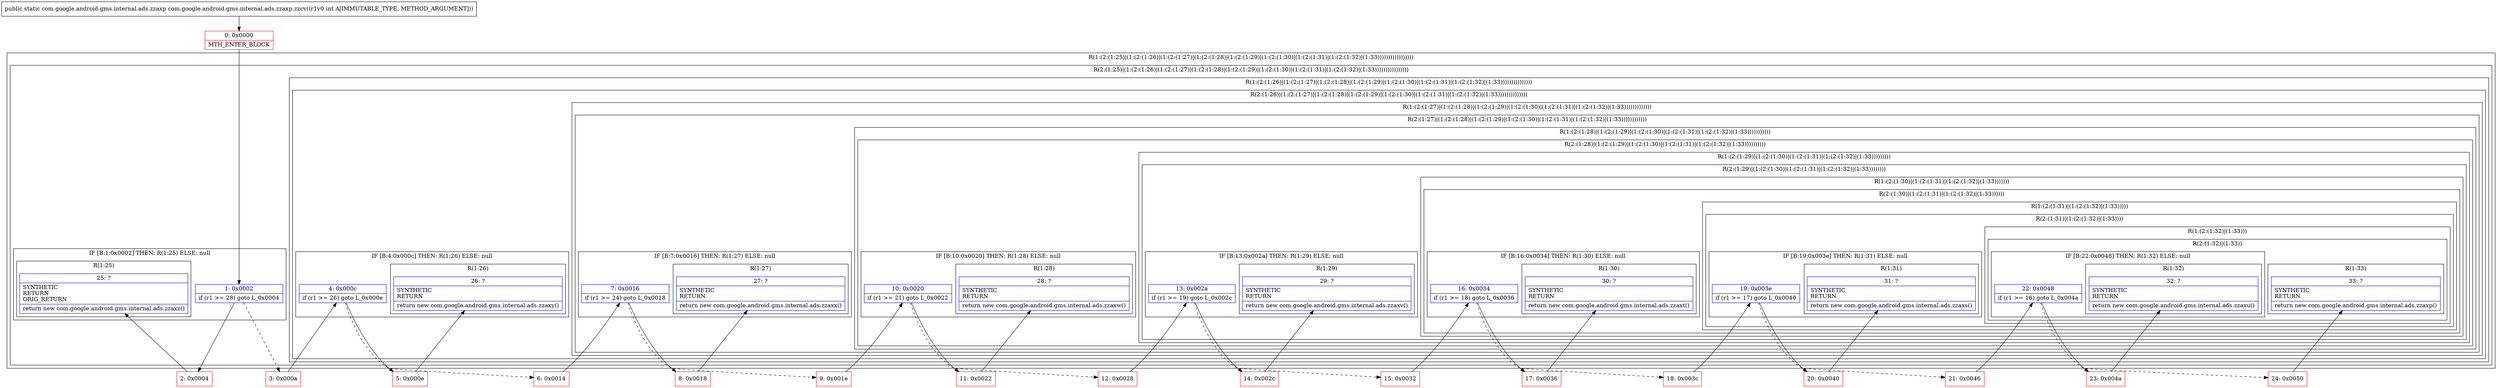 digraph "CFG forcom.google.android.gms.internal.ads.zzaxp.zzcv(I)Lcom\/google\/android\/gms\/internal\/ads\/zzaxp;" {
subgraph cluster_Region_336371151 {
label = "R(1:(2:(1:25)|(1:(2:(1:26)|(1:(2:(1:27)|(1:(2:(1:28)|(1:(2:(1:29)|(1:(2:(1:30)|(1:(2:(1:31)|(1:(2:(1:32)|(1:33)))))))))))))))))";
node [shape=record,color=blue];
subgraph cluster_Region_596838366 {
label = "R(2:(1:25)|(1:(2:(1:26)|(1:(2:(1:27)|(1:(2:(1:28)|(1:(2:(1:29)|(1:(2:(1:30)|(1:(2:(1:31)|(1:(2:(1:32)|(1:33))))))))))))))))";
node [shape=record,color=blue];
subgraph cluster_IfRegion_388366792 {
label = "IF [B:1:0x0002] THEN: R(1:25) ELSE: null";
node [shape=record,color=blue];
Node_1 [shape=record,label="{1\:\ 0x0002|if (r1 \>= 28) goto L_0x0004\l}"];
subgraph cluster_Region_1006104026 {
label = "R(1:25)";
node [shape=record,color=blue];
Node_25 [shape=record,label="{25\:\ ?|SYNTHETIC\lRETURN\lORIG_RETURN\l|return new com.google.android.gms.internal.ads.zzaxz()\l}"];
}
}
subgraph cluster_Region_1273363854 {
label = "R(1:(2:(1:26)|(1:(2:(1:27)|(1:(2:(1:28)|(1:(2:(1:29)|(1:(2:(1:30)|(1:(2:(1:31)|(1:(2:(1:32)|(1:33)))))))))))))))";
node [shape=record,color=blue];
subgraph cluster_Region_1886629595 {
label = "R(2:(1:26)|(1:(2:(1:27)|(1:(2:(1:28)|(1:(2:(1:29)|(1:(2:(1:30)|(1:(2:(1:31)|(1:(2:(1:32)|(1:33))))))))))))))";
node [shape=record,color=blue];
subgraph cluster_IfRegion_1476184412 {
label = "IF [B:4:0x000c] THEN: R(1:26) ELSE: null";
node [shape=record,color=blue];
Node_4 [shape=record,label="{4\:\ 0x000c|if (r1 \>= 26) goto L_0x000e\l}"];
subgraph cluster_Region_1398896452 {
label = "R(1:26)";
node [shape=record,color=blue];
Node_26 [shape=record,label="{26\:\ ?|SYNTHETIC\lRETURN\l|return new com.google.android.gms.internal.ads.zzaxy()\l}"];
}
}
subgraph cluster_Region_923593003 {
label = "R(1:(2:(1:27)|(1:(2:(1:28)|(1:(2:(1:29)|(1:(2:(1:30)|(1:(2:(1:31)|(1:(2:(1:32)|(1:33)))))))))))))";
node [shape=record,color=blue];
subgraph cluster_Region_1524927591 {
label = "R(2:(1:27)|(1:(2:(1:28)|(1:(2:(1:29)|(1:(2:(1:30)|(1:(2:(1:31)|(1:(2:(1:32)|(1:33))))))))))))";
node [shape=record,color=blue];
subgraph cluster_IfRegion_1801656398 {
label = "IF [B:7:0x0016] THEN: R(1:27) ELSE: null";
node [shape=record,color=blue];
Node_7 [shape=record,label="{7\:\ 0x0016|if (r1 \>= 24) goto L_0x0018\l}"];
subgraph cluster_Region_861968689 {
label = "R(1:27)";
node [shape=record,color=blue];
Node_27 [shape=record,label="{27\:\ ?|SYNTHETIC\lRETURN\l|return new com.google.android.gms.internal.ads.zzaxx()\l}"];
}
}
subgraph cluster_Region_1677032391 {
label = "R(1:(2:(1:28)|(1:(2:(1:29)|(1:(2:(1:30)|(1:(2:(1:31)|(1:(2:(1:32)|(1:33)))))))))))";
node [shape=record,color=blue];
subgraph cluster_Region_487343210 {
label = "R(2:(1:28)|(1:(2:(1:29)|(1:(2:(1:30)|(1:(2:(1:31)|(1:(2:(1:32)|(1:33))))))))))";
node [shape=record,color=blue];
subgraph cluster_IfRegion_1860079341 {
label = "IF [B:10:0x0020] THEN: R(1:28) ELSE: null";
node [shape=record,color=blue];
Node_10 [shape=record,label="{10\:\ 0x0020|if (r1 \>= 21) goto L_0x0022\l}"];
subgraph cluster_Region_1505770262 {
label = "R(1:28)";
node [shape=record,color=blue];
Node_28 [shape=record,label="{28\:\ ?|SYNTHETIC\lRETURN\l|return new com.google.android.gms.internal.ads.zzaxw()\l}"];
}
}
subgraph cluster_Region_287525034 {
label = "R(1:(2:(1:29)|(1:(2:(1:30)|(1:(2:(1:31)|(1:(2:(1:32)|(1:33)))))))))";
node [shape=record,color=blue];
subgraph cluster_Region_1853059568 {
label = "R(2:(1:29)|(1:(2:(1:30)|(1:(2:(1:31)|(1:(2:(1:32)|(1:33))))))))";
node [shape=record,color=blue];
subgraph cluster_IfRegion_1950364469 {
label = "IF [B:13:0x002a] THEN: R(1:29) ELSE: null";
node [shape=record,color=blue];
Node_13 [shape=record,label="{13\:\ 0x002a|if (r1 \>= 19) goto L_0x002c\l}"];
subgraph cluster_Region_746634784 {
label = "R(1:29)";
node [shape=record,color=blue];
Node_29 [shape=record,label="{29\:\ ?|SYNTHETIC\lRETURN\l|return new com.google.android.gms.internal.ads.zzaxv()\l}"];
}
}
subgraph cluster_Region_669893890 {
label = "R(1:(2:(1:30)|(1:(2:(1:31)|(1:(2:(1:32)|(1:33)))))))";
node [shape=record,color=blue];
subgraph cluster_Region_1390726398 {
label = "R(2:(1:30)|(1:(2:(1:31)|(1:(2:(1:32)|(1:33))))))";
node [shape=record,color=blue];
subgraph cluster_IfRegion_667456524 {
label = "IF [B:16:0x0034] THEN: R(1:30) ELSE: null";
node [shape=record,color=blue];
Node_16 [shape=record,label="{16\:\ 0x0034|if (r1 \>= 18) goto L_0x0036\l}"];
subgraph cluster_Region_244342635 {
label = "R(1:30)";
node [shape=record,color=blue];
Node_30 [shape=record,label="{30\:\ ?|SYNTHETIC\lRETURN\l|return new com.google.android.gms.internal.ads.zzaxt()\l}"];
}
}
subgraph cluster_Region_1193037422 {
label = "R(1:(2:(1:31)|(1:(2:(1:32)|(1:33)))))";
node [shape=record,color=blue];
subgraph cluster_Region_862714191 {
label = "R(2:(1:31)|(1:(2:(1:32)|(1:33))))";
node [shape=record,color=blue];
subgraph cluster_IfRegion_1348498394 {
label = "IF [B:19:0x003e] THEN: R(1:31) ELSE: null";
node [shape=record,color=blue];
Node_19 [shape=record,label="{19\:\ 0x003e|if (r1 \>= 17) goto L_0x0040\l}"];
subgraph cluster_Region_1552352698 {
label = "R(1:31)";
node [shape=record,color=blue];
Node_31 [shape=record,label="{31\:\ ?|SYNTHETIC\lRETURN\l|return new com.google.android.gms.internal.ads.zzaxs()\l}"];
}
}
subgraph cluster_Region_2035113850 {
label = "R(1:(2:(1:32)|(1:33)))";
node [shape=record,color=blue];
subgraph cluster_Region_352346269 {
label = "R(2:(1:32)|(1:33))";
node [shape=record,color=blue];
subgraph cluster_IfRegion_1177370436 {
label = "IF [B:22:0x0048] THEN: R(1:32) ELSE: null";
node [shape=record,color=blue];
Node_22 [shape=record,label="{22\:\ 0x0048|if (r1 \>= 16) goto L_0x004a\l}"];
subgraph cluster_Region_585324782 {
label = "R(1:32)";
node [shape=record,color=blue];
Node_32 [shape=record,label="{32\:\ ?|SYNTHETIC\lRETURN\l|return new com.google.android.gms.internal.ads.zzaxu()\l}"];
}
}
subgraph cluster_Region_835089735 {
label = "R(1:33)";
node [shape=record,color=blue];
Node_33 [shape=record,label="{33\:\ ?|SYNTHETIC\lRETURN\l|return new com.google.android.gms.internal.ads.zzaxp()\l}"];
}
}
}
}
}
}
}
}
}
}
}
}
}
}
}
}
}
Node_0 [shape=record,color=red,label="{0\:\ 0x0000|MTH_ENTER_BLOCK\l}"];
Node_2 [shape=record,color=red,label="{2\:\ 0x0004}"];
Node_3 [shape=record,color=red,label="{3\:\ 0x000a}"];
Node_5 [shape=record,color=red,label="{5\:\ 0x000e}"];
Node_6 [shape=record,color=red,label="{6\:\ 0x0014}"];
Node_8 [shape=record,color=red,label="{8\:\ 0x0018}"];
Node_9 [shape=record,color=red,label="{9\:\ 0x001e}"];
Node_11 [shape=record,color=red,label="{11\:\ 0x0022}"];
Node_12 [shape=record,color=red,label="{12\:\ 0x0028}"];
Node_14 [shape=record,color=red,label="{14\:\ 0x002c}"];
Node_15 [shape=record,color=red,label="{15\:\ 0x0032}"];
Node_17 [shape=record,color=red,label="{17\:\ 0x0036}"];
Node_18 [shape=record,color=red,label="{18\:\ 0x003c}"];
Node_20 [shape=record,color=red,label="{20\:\ 0x0040}"];
Node_21 [shape=record,color=red,label="{21\:\ 0x0046}"];
Node_23 [shape=record,color=red,label="{23\:\ 0x004a}"];
Node_24 [shape=record,color=red,label="{24\:\ 0x0050}"];
MethodNode[shape=record,label="{public static com.google.android.gms.internal.ads.zzaxp com.google.android.gms.internal.ads.zzaxp.zzcv((r1v0 int A[IMMUTABLE_TYPE, METHOD_ARGUMENT])) }"];
MethodNode -> Node_0;
Node_1 -> Node_2;
Node_1 -> Node_3[style=dashed];
Node_4 -> Node_5;
Node_4 -> Node_6[style=dashed];
Node_7 -> Node_8;
Node_7 -> Node_9[style=dashed];
Node_10 -> Node_11;
Node_10 -> Node_12[style=dashed];
Node_13 -> Node_14;
Node_13 -> Node_15[style=dashed];
Node_16 -> Node_17;
Node_16 -> Node_18[style=dashed];
Node_19 -> Node_20;
Node_19 -> Node_21[style=dashed];
Node_22 -> Node_23;
Node_22 -> Node_24[style=dashed];
Node_0 -> Node_1;
Node_2 -> Node_25;
Node_3 -> Node_4;
Node_5 -> Node_26;
Node_6 -> Node_7;
Node_8 -> Node_27;
Node_9 -> Node_10;
Node_11 -> Node_28;
Node_12 -> Node_13;
Node_14 -> Node_29;
Node_15 -> Node_16;
Node_17 -> Node_30;
Node_18 -> Node_19;
Node_20 -> Node_31;
Node_21 -> Node_22;
Node_23 -> Node_32;
Node_24 -> Node_33;
}

